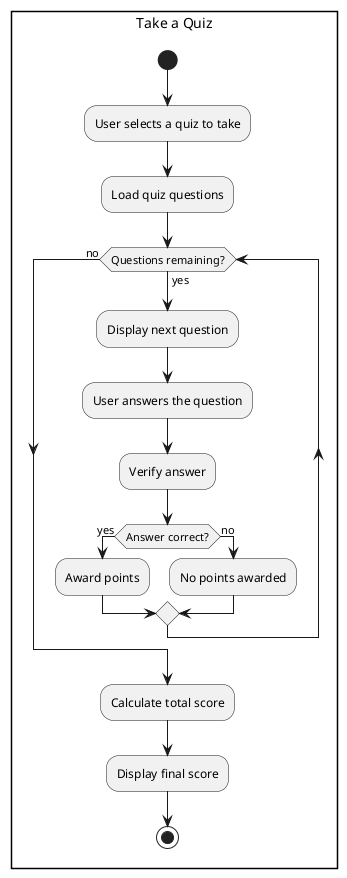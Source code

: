 @startuml Take a Quiz

rectangle "Take a Quiz"  {
    start
  :User selects a quiz to take;
  :Load quiz questions;
  while (Questions remaining?) is (yes)
    :Display next question;
    :User answers the question;
    :Verify answer;
    if (Answer correct?) then (yes)
      :Award points;
    else (no)
      :No points awarded;
    endif
  endwhile (no)
  :Calculate total score;
  :Display final score;
  stop
}

@enduml
